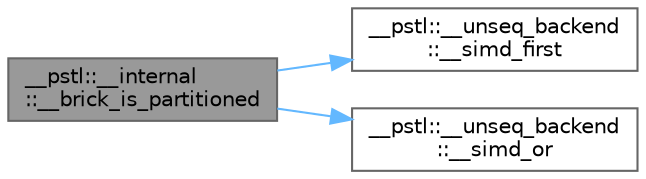 digraph "__pstl::__internal::__brick_is_partitioned"
{
 // LATEX_PDF_SIZE
  bgcolor="transparent";
  edge [fontname=Helvetica,fontsize=10,labelfontname=Helvetica,labelfontsize=10];
  node [fontname=Helvetica,fontsize=10,shape=box,height=0.2,width=0.4];
  rankdir="LR";
  Node1 [id="Node000001",label="__pstl::__internal\l::__brick_is_partitioned",height=0.2,width=0.4,color="gray40", fillcolor="grey60", style="filled", fontcolor="black",tooltip=" "];
  Node1 -> Node2 [id="edge5_Node000001_Node000002",color="steelblue1",style="solid",tooltip=" "];
  Node2 [id="Node000002",label="__pstl::__unseq_backend\l::__simd_first",height=0.2,width=0.4,color="grey40", fillcolor="white", style="filled",URL="$namespace____pstl_1_1____unseq__backend.html#a023c091ae2ba21d6c93ac71573523349",tooltip=" "];
  Node1 -> Node3 [id="edge6_Node000001_Node000003",color="steelblue1",style="solid",tooltip=" "];
  Node3 [id="Node000003",label="__pstl::__unseq_backend\l::__simd_or",height=0.2,width=0.4,color="grey40", fillcolor="white", style="filled",URL="$namespace____pstl_1_1____unseq__backend.html#a84dca71a2f0e2711f0e53a5894296ca7",tooltip=" "];
}
